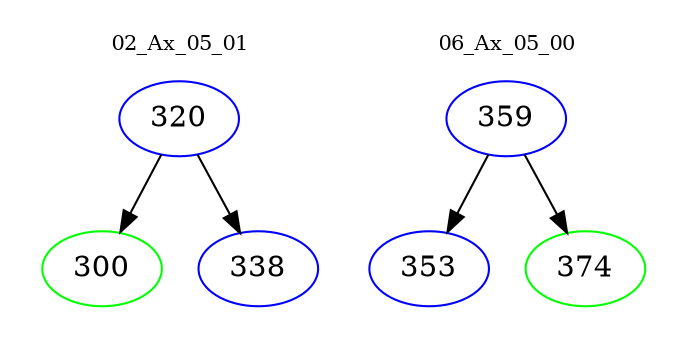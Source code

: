digraph{
subgraph cluster_0 {
color = white
label = "02_Ax_05_01";
fontsize=10;
T0_320 [label="320", color="blue"]
T0_320 -> T0_300 [color="black"]
T0_300 [label="300", color="green"]
T0_320 -> T0_338 [color="black"]
T0_338 [label="338", color="blue"]
}
subgraph cluster_1 {
color = white
label = "06_Ax_05_00";
fontsize=10;
T1_359 [label="359", color="blue"]
T1_359 -> T1_353 [color="black"]
T1_353 [label="353", color="blue"]
T1_359 -> T1_374 [color="black"]
T1_374 [label="374", color="green"]
}
}
